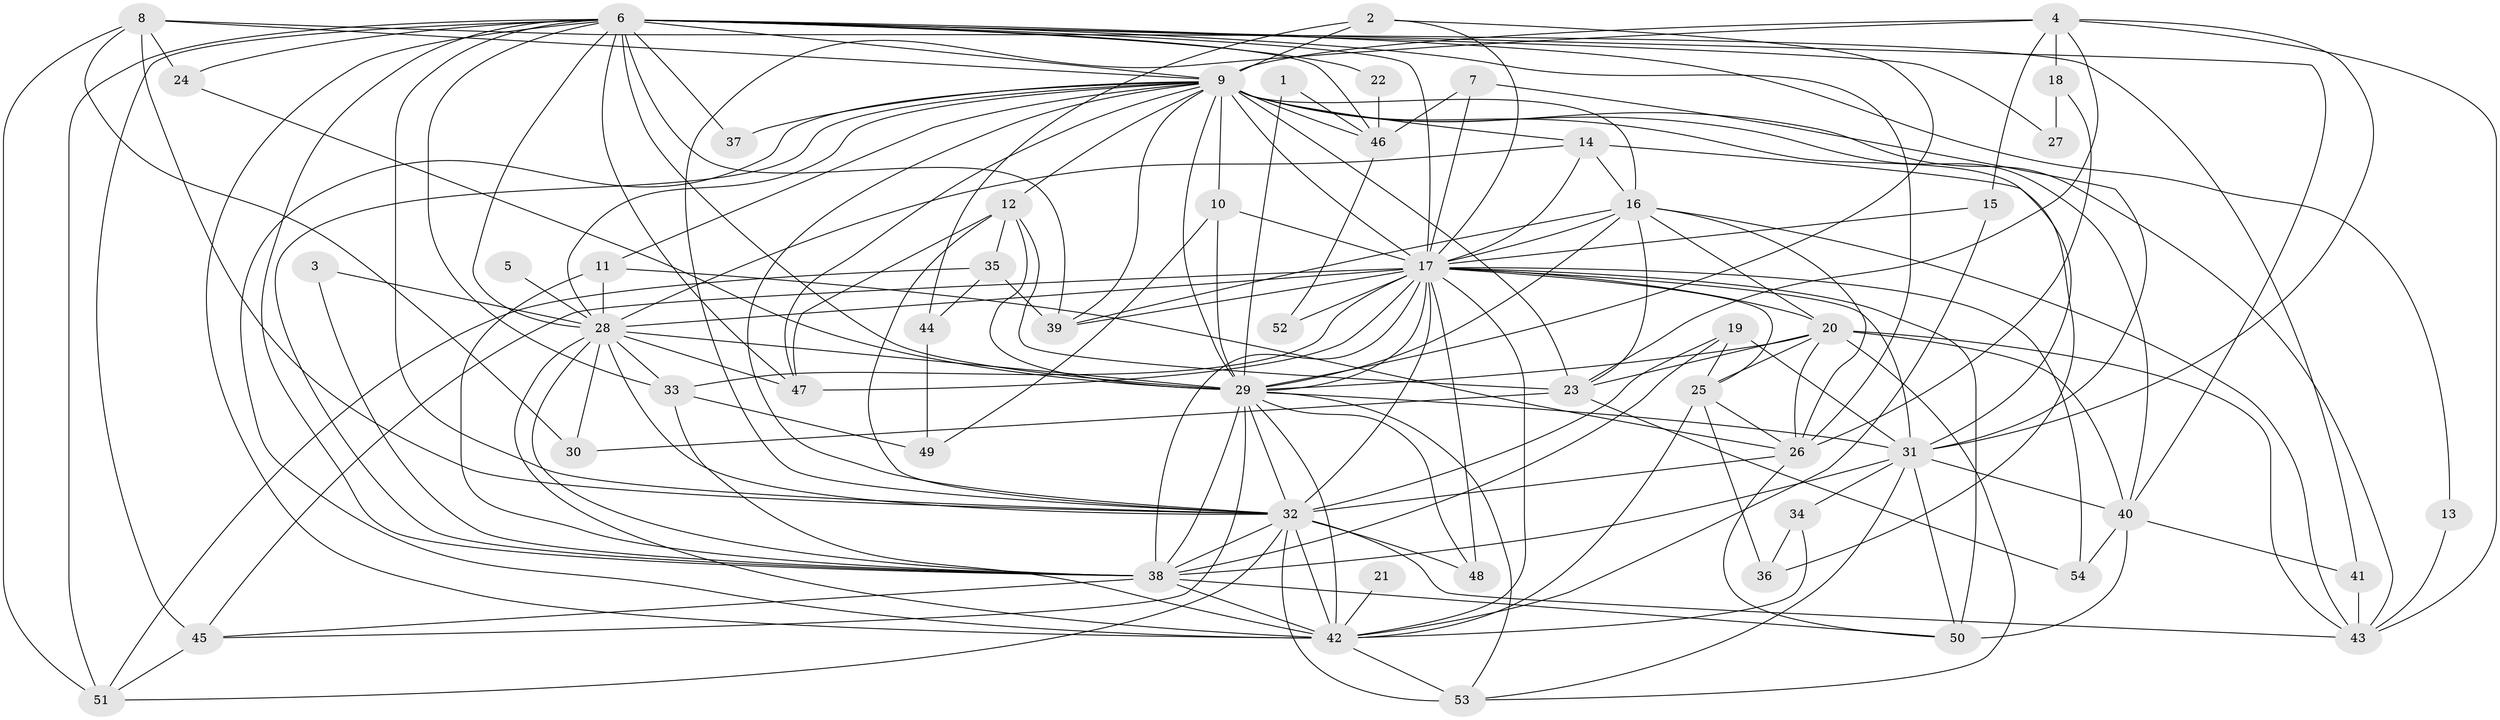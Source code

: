 // original degree distribution, {31: 0.007407407407407408, 21: 0.007407407407407408, 15: 0.007407407407407408, 18: 0.014814814814814815, 23: 0.007407407407407408, 29: 0.007407407407407408, 26: 0.007407407407407408, 20: 0.007407407407407408, 13: 0.007407407407407408, 3: 0.21481481481481482, 6: 0.037037037037037035, 10: 0.007407407407407408, 5: 0.05925925925925926, 9: 0.014814814814814815, 8: 0.014814814814814815, 4: 0.05185185185185185, 2: 0.5185185185185185, 7: 0.007407407407407408}
// Generated by graph-tools (version 1.1) at 2025/36/03/04/25 23:36:27]
// undirected, 54 vertices, 171 edges
graph export_dot {
  node [color=gray90,style=filled];
  1;
  2;
  3;
  4;
  5;
  6;
  7;
  8;
  9;
  10;
  11;
  12;
  13;
  14;
  15;
  16;
  17;
  18;
  19;
  20;
  21;
  22;
  23;
  24;
  25;
  26;
  27;
  28;
  29;
  30;
  31;
  32;
  33;
  34;
  35;
  36;
  37;
  38;
  39;
  40;
  41;
  42;
  43;
  44;
  45;
  46;
  47;
  48;
  49;
  50;
  51;
  52;
  53;
  54;
  1 -- 29 [weight=1.0];
  1 -- 46 [weight=1.0];
  2 -- 9 [weight=1.0];
  2 -- 17 [weight=1.0];
  2 -- 29 [weight=1.0];
  2 -- 44 [weight=1.0];
  3 -- 28 [weight=1.0];
  3 -- 38 [weight=1.0];
  4 -- 9 [weight=2.0];
  4 -- 15 [weight=1.0];
  4 -- 18 [weight=1.0];
  4 -- 23 [weight=2.0];
  4 -- 31 [weight=1.0];
  4 -- 32 [weight=1.0];
  4 -- 43 [weight=1.0];
  5 -- 28 [weight=1.0];
  6 -- 9 [weight=2.0];
  6 -- 13 [weight=1.0];
  6 -- 17 [weight=3.0];
  6 -- 22 [weight=1.0];
  6 -- 24 [weight=1.0];
  6 -- 26 [weight=1.0];
  6 -- 27 [weight=1.0];
  6 -- 28 [weight=1.0];
  6 -- 29 [weight=2.0];
  6 -- 32 [weight=3.0];
  6 -- 33 [weight=1.0];
  6 -- 37 [weight=1.0];
  6 -- 38 [weight=2.0];
  6 -- 39 [weight=1.0];
  6 -- 40 [weight=1.0];
  6 -- 42 [weight=1.0];
  6 -- 45 [weight=1.0];
  6 -- 46 [weight=2.0];
  6 -- 47 [weight=2.0];
  6 -- 51 [weight=1.0];
  7 -- 17 [weight=1.0];
  7 -- 31 [weight=1.0];
  7 -- 46 [weight=1.0];
  8 -- 9 [weight=1.0];
  8 -- 24 [weight=1.0];
  8 -- 30 [weight=1.0];
  8 -- 32 [weight=1.0];
  8 -- 41 [weight=1.0];
  8 -- 51 [weight=1.0];
  9 -- 10 [weight=1.0];
  9 -- 11 [weight=1.0];
  9 -- 12 [weight=1.0];
  9 -- 14 [weight=1.0];
  9 -- 16 [weight=1.0];
  9 -- 17 [weight=4.0];
  9 -- 23 [weight=1.0];
  9 -- 28 [weight=1.0];
  9 -- 29 [weight=1.0];
  9 -- 31 [weight=1.0];
  9 -- 32 [weight=1.0];
  9 -- 37 [weight=1.0];
  9 -- 38 [weight=1.0];
  9 -- 39 [weight=1.0];
  9 -- 40 [weight=1.0];
  9 -- 42 [weight=1.0];
  9 -- 43 [weight=1.0];
  9 -- 46 [weight=2.0];
  9 -- 47 [weight=1.0];
  10 -- 17 [weight=1.0];
  10 -- 29 [weight=1.0];
  10 -- 49 [weight=1.0];
  11 -- 26 [weight=1.0];
  11 -- 28 [weight=1.0];
  11 -- 38 [weight=1.0];
  12 -- 23 [weight=1.0];
  12 -- 29 [weight=1.0];
  12 -- 32 [weight=1.0];
  12 -- 35 [weight=1.0];
  12 -- 47 [weight=1.0];
  13 -- 43 [weight=1.0];
  14 -- 16 [weight=1.0];
  14 -- 17 [weight=1.0];
  14 -- 28 [weight=1.0];
  14 -- 36 [weight=1.0];
  15 -- 17 [weight=1.0];
  15 -- 42 [weight=1.0];
  16 -- 17 [weight=1.0];
  16 -- 20 [weight=1.0];
  16 -- 23 [weight=1.0];
  16 -- 26 [weight=1.0];
  16 -- 29 [weight=1.0];
  16 -- 39 [weight=1.0];
  16 -- 43 [weight=1.0];
  17 -- 20 [weight=1.0];
  17 -- 25 [weight=1.0];
  17 -- 28 [weight=4.0];
  17 -- 29 [weight=3.0];
  17 -- 31 [weight=1.0];
  17 -- 32 [weight=3.0];
  17 -- 33 [weight=1.0];
  17 -- 38 [weight=3.0];
  17 -- 39 [weight=1.0];
  17 -- 42 [weight=3.0];
  17 -- 45 [weight=1.0];
  17 -- 47 [weight=1.0];
  17 -- 48 [weight=1.0];
  17 -- 50 [weight=1.0];
  17 -- 52 [weight=1.0];
  17 -- 54 [weight=2.0];
  18 -- 26 [weight=1.0];
  18 -- 27 [weight=1.0];
  19 -- 25 [weight=1.0];
  19 -- 31 [weight=1.0];
  19 -- 32 [weight=1.0];
  19 -- 38 [weight=1.0];
  20 -- 23 [weight=1.0];
  20 -- 25 [weight=1.0];
  20 -- 26 [weight=1.0];
  20 -- 29 [weight=1.0];
  20 -- 40 [weight=1.0];
  20 -- 43 [weight=1.0];
  20 -- 53 [weight=1.0];
  21 -- 42 [weight=1.0];
  22 -- 46 [weight=1.0];
  23 -- 30 [weight=1.0];
  23 -- 54 [weight=1.0];
  24 -- 29 [weight=1.0];
  25 -- 26 [weight=1.0];
  25 -- 36 [weight=1.0];
  25 -- 42 [weight=1.0];
  26 -- 32 [weight=1.0];
  26 -- 50 [weight=1.0];
  28 -- 29 [weight=1.0];
  28 -- 30 [weight=1.0];
  28 -- 32 [weight=1.0];
  28 -- 33 [weight=1.0];
  28 -- 38 [weight=2.0];
  28 -- 42 [weight=2.0];
  28 -- 47 [weight=1.0];
  29 -- 31 [weight=1.0];
  29 -- 32 [weight=2.0];
  29 -- 38 [weight=2.0];
  29 -- 42 [weight=1.0];
  29 -- 45 [weight=1.0];
  29 -- 48 [weight=2.0];
  29 -- 53 [weight=1.0];
  31 -- 34 [weight=1.0];
  31 -- 38 [weight=1.0];
  31 -- 40 [weight=1.0];
  31 -- 50 [weight=1.0];
  31 -- 53 [weight=1.0];
  32 -- 38 [weight=1.0];
  32 -- 42 [weight=2.0];
  32 -- 43 [weight=1.0];
  32 -- 48 [weight=1.0];
  32 -- 51 [weight=1.0];
  32 -- 53 [weight=2.0];
  33 -- 42 [weight=1.0];
  33 -- 49 [weight=1.0];
  34 -- 36 [weight=1.0];
  34 -- 42 [weight=1.0];
  35 -- 39 [weight=1.0];
  35 -- 44 [weight=1.0];
  35 -- 51 [weight=1.0];
  38 -- 42 [weight=1.0];
  38 -- 45 [weight=1.0];
  38 -- 50 [weight=1.0];
  40 -- 41 [weight=1.0];
  40 -- 50 [weight=1.0];
  40 -- 54 [weight=1.0];
  41 -- 43 [weight=1.0];
  42 -- 53 [weight=1.0];
  44 -- 49 [weight=1.0];
  45 -- 51 [weight=1.0];
  46 -- 52 [weight=1.0];
}
